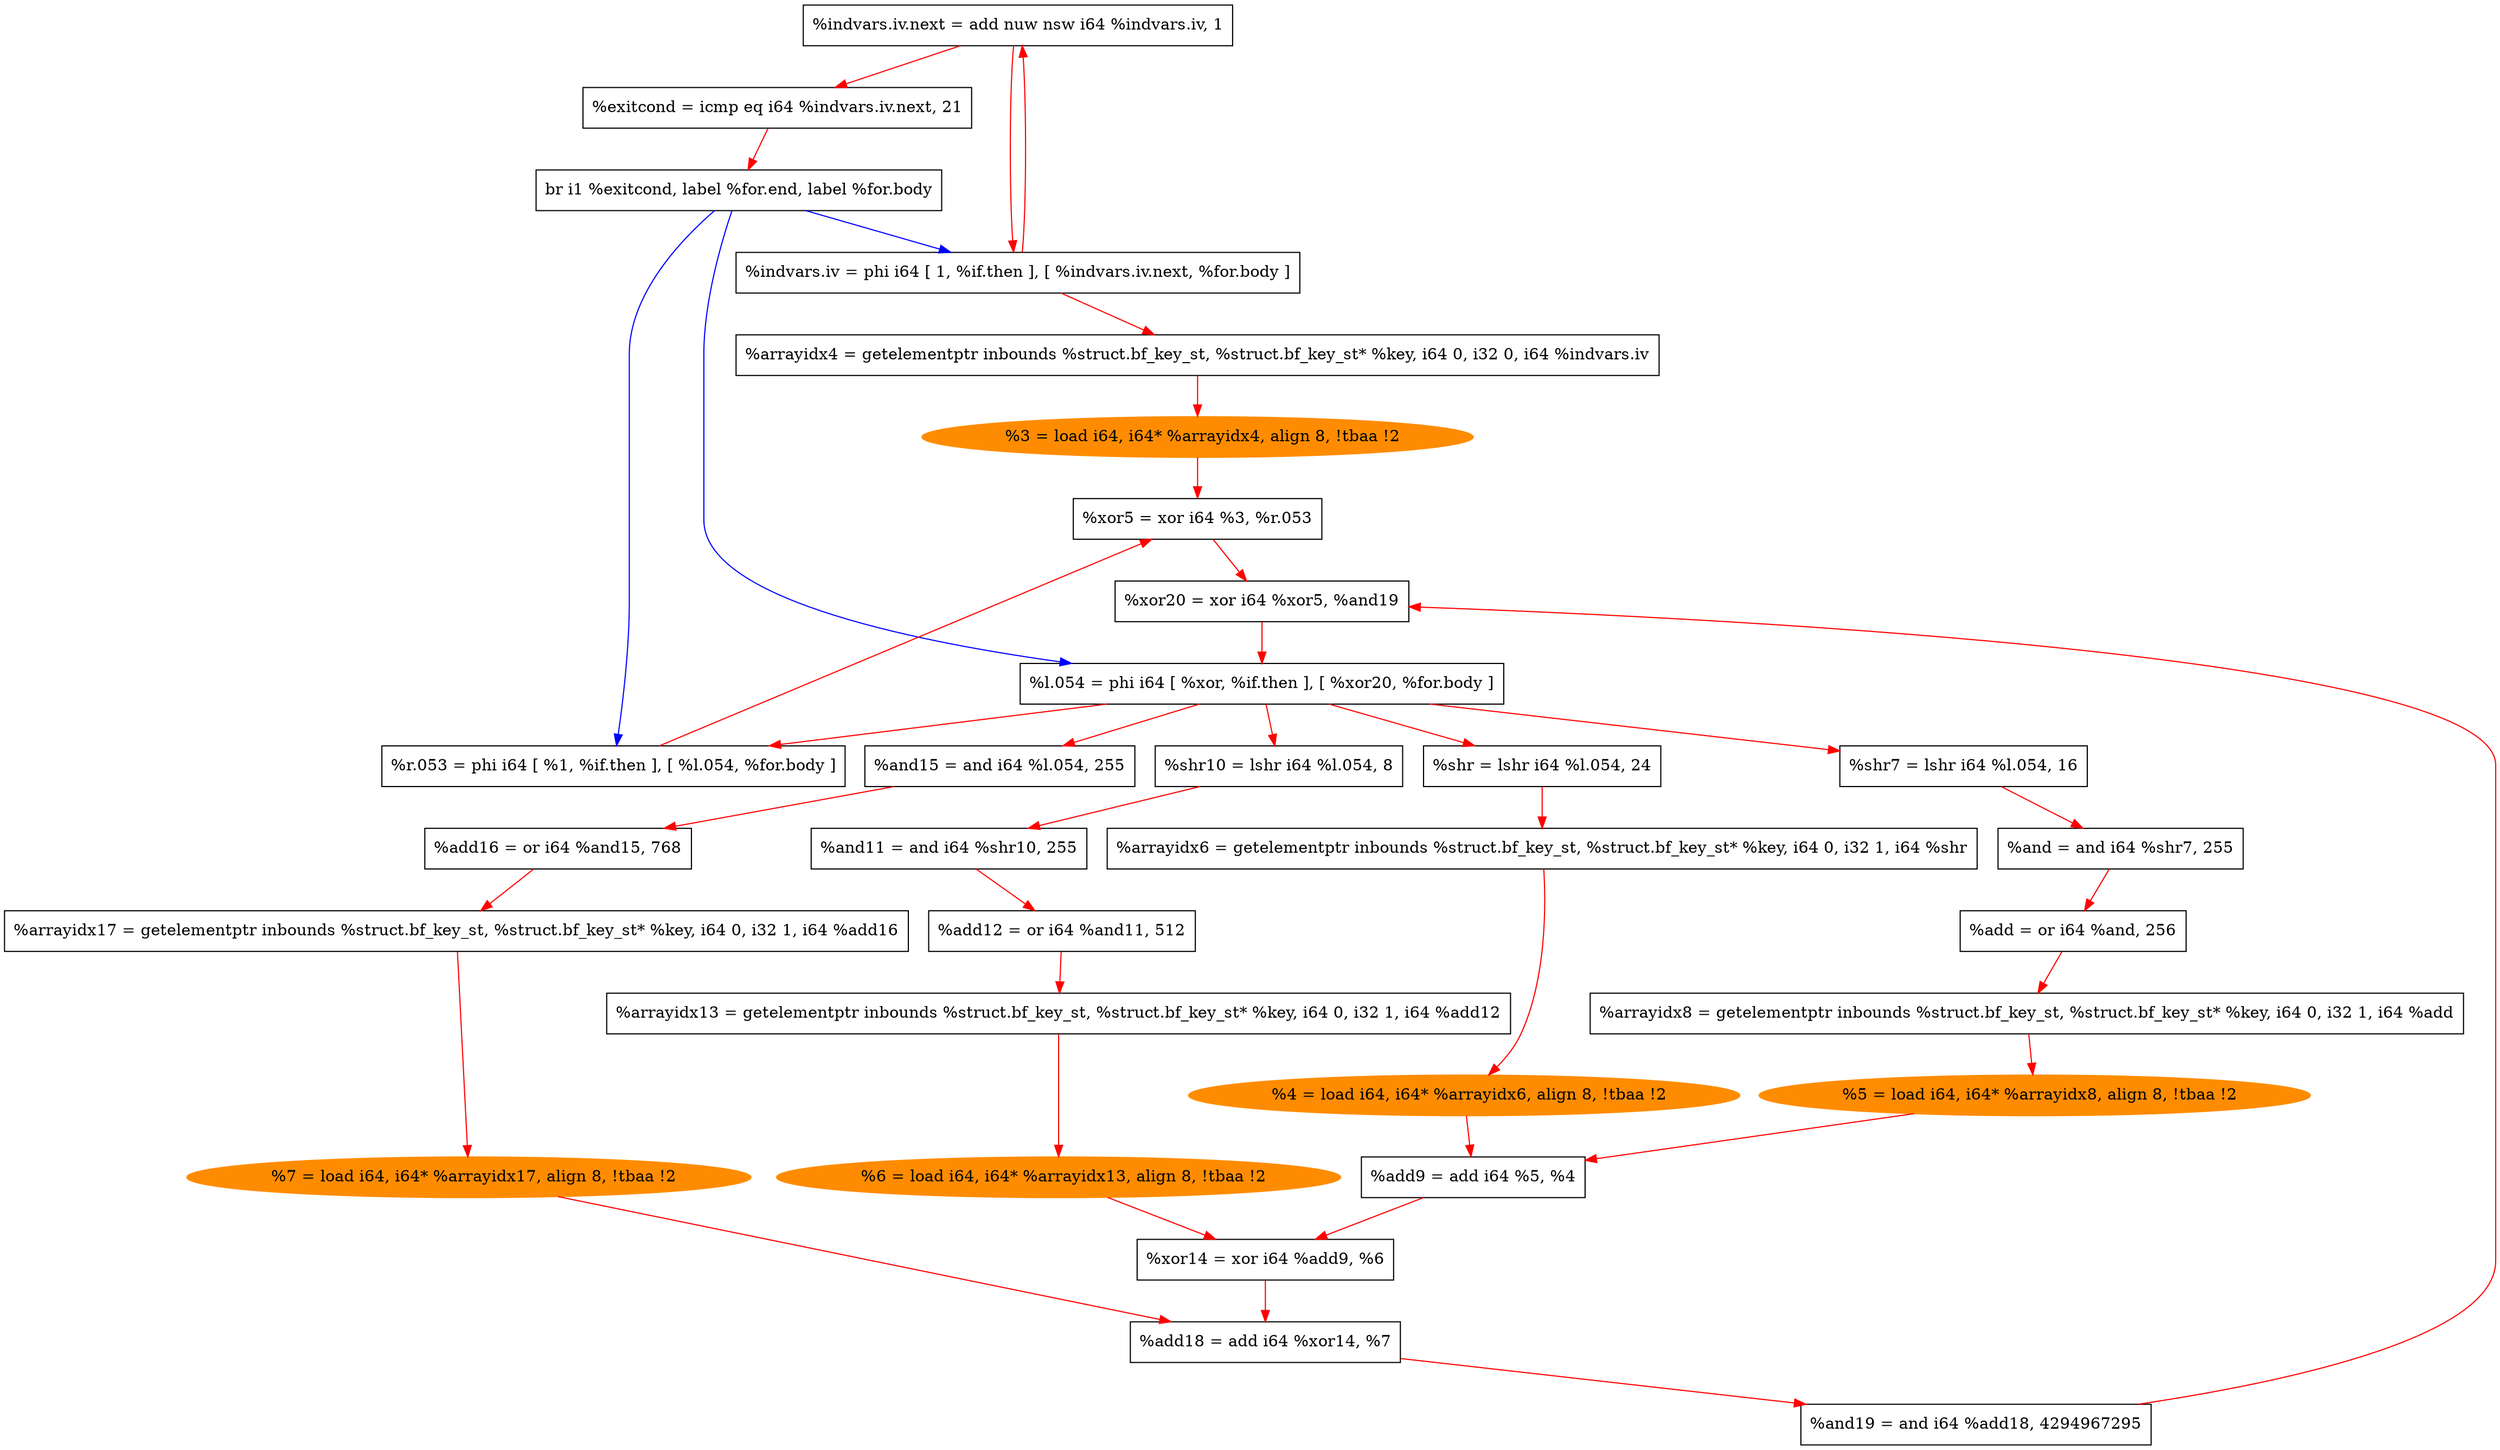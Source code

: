 digraph "DFG for'BF_encrypt' function" {
	Node0x59db23936eb0[shape=record, label="  %indvars.iv.next = add nuw nsw i64 %indvars.iv, 1"];
	Node0x59db23936f20[shape=record, label="  %exitcond = icmp eq i64 %indvars.iv.next, 21"];
	Node0x59db238b9d38[shape=record, label="  br i1 %exitcond, label %for.end, label %for.body"];
	Node0x59db23934598[shape=record, label="  %indvars.iv = phi i64 [ 1, %if.then ], [ %indvars.iv.next, %for.body ]"];
	Node0x59db23935d20[shape=record, label="  %arrayidx4 = getelementptr inbounds %struct.bf_key_st, %struct.bf_key_st* %key, i64 0, i32 0, i64 %indvars.iv"];
	Node0x59db23935d88[shape=oval, color=darkorange, style=filled, label="  %3 = load i64, i64* %arrayidx4, align 8, !tbaa !2"];
	Node0x59db2392fe30[shape=record, label="  %xor5 = xor i64 %3, %r.053"];
	Node0x59db23936e40[shape=record, label="  %xor20 = xor i64 %xor5, %and19"];
	Node0x59db2392f148[shape=record, label="  %l.054 = phi i64 [ %xor, %if.then ], [ %xor20, %for.body ]"];
	Node0x59db23935c28[shape=record, label="  %r.053 = phi i64 [ %1, %if.then ], [ %l.054, %for.body ]"];
	Node0x59db2392fdc0[shape=record, label="  %shr = lshr i64 %l.054, 24"];
	Node0x59db2392fd30[shape=record, label="  %shr7 = lshr i64 %l.054, 16"];
	Node0x59db23936090[shape=record, label="  %shr10 = lshr i64 %l.054, 8"];
	Node0x59db23936b70[shape=record, label="  %and15 = and i64 %l.054, 255"];
	Node0x59db23935e30[shape=record, label="  %arrayidx6 = getelementptr inbounds %struct.bf_key_st, %struct.bf_key_st* %key, i64 0, i32 1, i64 %shr"];
	Node0x59db2392fca0[shape=record, label="  %and = and i64 %shr7, 255"];
	Node0x59db23936100[shape=record, label="  %and11 = and i64 %shr10, 255"];
	Node0x59db23936be0[shape=record, label="  %add16 = or i64 %and15, 768"];
	Node0x59db23935e98[shape=oval, color=darkorange, style=filled, label="  %4 = load i64, i64* %arrayidx6, align 8, !tbaa !2"];
	Node0x59db2392fc30[shape=record, label="  %add = or i64 %and, 256"];
	Node0x59db23936170[shape=record, label="  %add12 = or i64 %and11, 512"];
	Node0x59db23936c80[shape=record, label="  %arrayidx17 = getelementptr inbounds %struct.bf_key_st, %struct.bf_key_st* %key, i64 0, i32 1, i64 %add16"];
	Node0x59db23935f40[shape=record, label="  %arrayidx8 = getelementptr inbounds %struct.bf_key_st, %struct.bf_key_st* %key, i64 0, i32 1, i64 %add"];
	Node0x59db23936210[shape=record, label="  %arrayidx13 = getelementptr inbounds %struct.bf_key_st, %struct.bf_key_st* %key, i64 0, i32 1, i64 %add12"];
	Node0x59db23936ce8[shape=oval, color=darkorange, style=filled, label="  %7 = load i64, i64* %arrayidx17, align 8, !tbaa !2"];
	Node0x59db23935fa8[shape=oval, color=darkorange, style=filled, label="  %5 = load i64, i64* %arrayidx8, align 8, !tbaa !2"];
	Node0x59db23936278[shape=oval, color=darkorange, style=filled, label="  %6 = load i64, i64* %arrayidx13, align 8, !tbaa !2"];
	Node0x59db23936020[shape=record, label="  %add9 = add i64 %5, %4"];
	Node0x59db239362f0[shape=record, label="  %xor14 = xor i64 %add9, %6"];
	Node0x59db23936d60[shape=record, label="  %add18 = add i64 %xor14, %7"];
	Node0x59db23936dd0[shape=record, label="  %and19 = and i64 %add18, 4294967295"];
edge [color=blue]
	Node0x59db238b9d38 -> Node0x59db23934598
	Node0x59db238b9d38 -> Node0x59db2392f148
	Node0x59db238b9d38 -> Node0x59db23935c28
edge [color=red]
	Node0x59db23936eb0 -> Node0x59db23934598
	Node0x59db23936e40 -> Node0x59db2392f148
	Node0x59db2392f148 -> Node0x59db23935c28
	Node0x59db23934598 -> Node0x59db23935d20
	Node0x59db23935d20 -> Node0x59db23935d88
	Node0x59db23935d88 -> Node0x59db2392fe30
	Node0x59db23935c28 -> Node0x59db2392fe30
	Node0x59db2392f148 -> Node0x59db2392fdc0
	Node0x59db2392fdc0 -> Node0x59db23935e30
	Node0x59db23935e30 -> Node0x59db23935e98
	Node0x59db2392f148 -> Node0x59db2392fd30
	Node0x59db2392fd30 -> Node0x59db2392fca0
	Node0x59db2392fca0 -> Node0x59db2392fc30
	Node0x59db2392fc30 -> Node0x59db23935f40
	Node0x59db23935f40 -> Node0x59db23935fa8
	Node0x59db23935fa8 -> Node0x59db23936020
	Node0x59db23935e98 -> Node0x59db23936020
	Node0x59db2392f148 -> Node0x59db23936090
	Node0x59db23936090 -> Node0x59db23936100
	Node0x59db23936100 -> Node0x59db23936170
	Node0x59db23936170 -> Node0x59db23936210
	Node0x59db23936210 -> Node0x59db23936278
	Node0x59db23936020 -> Node0x59db239362f0
	Node0x59db23936278 -> Node0x59db239362f0
	Node0x59db2392f148 -> Node0x59db23936b70
	Node0x59db23936b70 -> Node0x59db23936be0
	Node0x59db23936be0 -> Node0x59db23936c80
	Node0x59db23936c80 -> Node0x59db23936ce8
	Node0x59db239362f0 -> Node0x59db23936d60
	Node0x59db23936ce8 -> Node0x59db23936d60
	Node0x59db23936d60 -> Node0x59db23936dd0
	Node0x59db2392fe30 -> Node0x59db23936e40
	Node0x59db23936dd0 -> Node0x59db23936e40
	Node0x59db23934598 -> Node0x59db23936eb0
	Node0x59db23936eb0 -> Node0x59db23936f20
	Node0x59db23936f20 -> Node0x59db238b9d38
}
